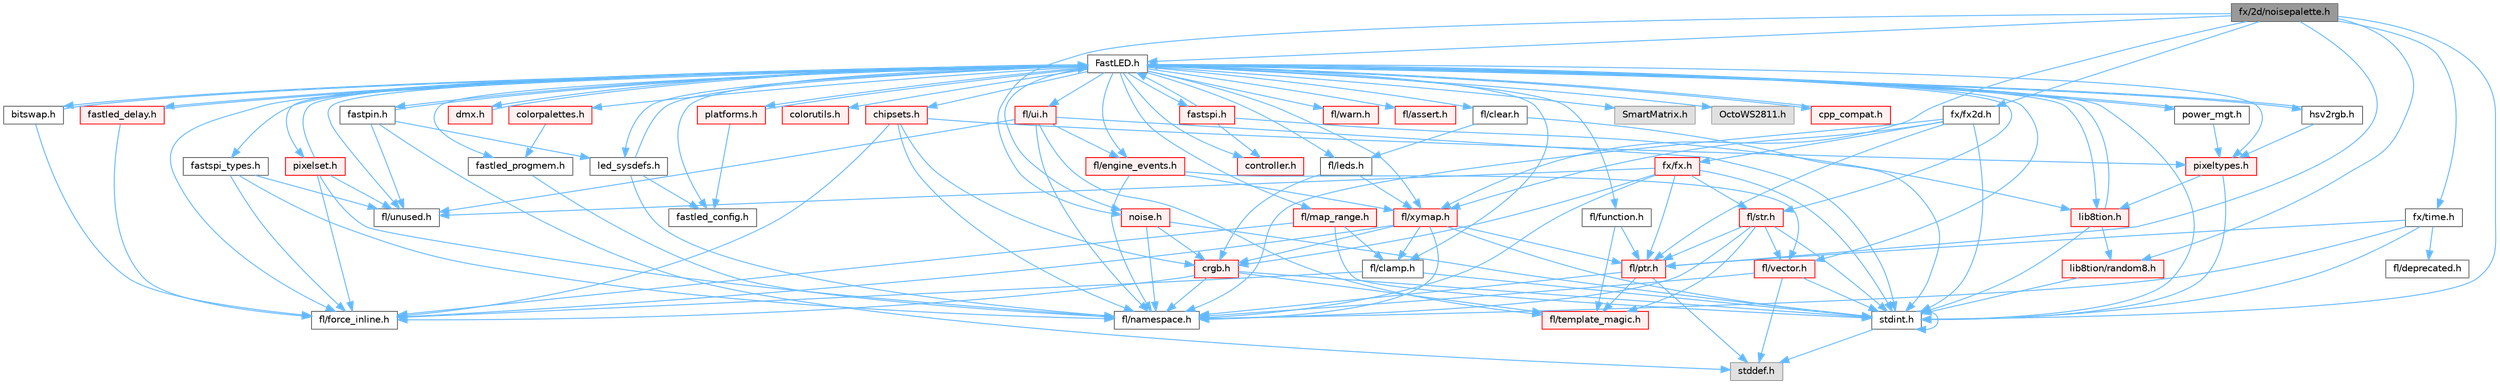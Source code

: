 digraph "fx/2d/noisepalette.h"
{
 // INTERACTIVE_SVG=YES
 // LATEX_PDF_SIZE
  bgcolor="transparent";
  edge [fontname=Helvetica,fontsize=10,labelfontname=Helvetica,labelfontsize=10];
  node [fontname=Helvetica,fontsize=10,shape=box,height=0.2,width=0.4];
  Node1 [id="Node000001",label="fx/2d/noisepalette.h",height=0.2,width=0.4,color="gray40", fillcolor="grey60", style="filled", fontcolor="black",tooltip="Demonstrates how to mix noise generation with color palettes on a 2D LED matrix."];
  Node1 -> Node2 [id="edge1_Node000001_Node000002",color="steelblue1",style="solid",tooltip=" "];
  Node2 [id="Node000002",label="stdint.h",height=0.2,width=0.4,color="grey40", fillcolor="white", style="filled",URL="$df/dd8/stdint_8h.html",tooltip=" "];
  Node2 -> Node3 [id="edge2_Node000002_Node000003",color="steelblue1",style="solid",tooltip=" "];
  Node3 [id="Node000003",label="stddef.h",height=0.2,width=0.4,color="grey60", fillcolor="#E0E0E0", style="filled",tooltip=" "];
  Node2 -> Node2 [id="edge3_Node000002_Node000002",color="steelblue1",style="solid",tooltip=" "];
  Node1 -> Node4 [id="edge4_Node000001_Node000004",color="steelblue1",style="solid",tooltip=" "];
  Node4 [id="Node000004",label="FastLED.h",height=0.2,width=0.4,color="grey40", fillcolor="white", style="filled",URL="$db/d97/_fast_l_e_d_8h.html",tooltip="central include file for FastLED, defines the CFastLED class/object"];
  Node4 -> Node2 [id="edge5_Node000004_Node000002",color="steelblue1",style="solid",tooltip=" "];
  Node4 -> Node5 [id="edge6_Node000004_Node000005",color="steelblue1",style="solid",tooltip=" "];
  Node5 [id="Node000005",label="SmartMatrix.h",height=0.2,width=0.4,color="grey60", fillcolor="#E0E0E0", style="filled",tooltip=" "];
  Node4 -> Node6 [id="edge7_Node000004_Node000006",color="steelblue1",style="solid",tooltip=" "];
  Node6 [id="Node000006",label="OctoWS2811.h",height=0.2,width=0.4,color="grey60", fillcolor="#E0E0E0", style="filled",tooltip=" "];
  Node4 -> Node7 [id="edge8_Node000004_Node000007",color="steelblue1",style="solid",tooltip=" "];
  Node7 [id="Node000007",label="fl/force_inline.h",height=0.2,width=0.4,color="grey40", fillcolor="white", style="filled",URL="$d4/d64/force__inline_8h.html",tooltip=" "];
  Node4 -> Node8 [id="edge9_Node000004_Node000008",color="steelblue1",style="solid",tooltip=" "];
  Node8 [id="Node000008",label="cpp_compat.h",height=0.2,width=0.4,color="red", fillcolor="#FFF0F0", style="filled",URL="$d9/d13/cpp__compat_8h.html",tooltip="Compatibility functions based on C++ version."];
  Node8 -> Node4 [id="edge10_Node000008_Node000004",color="steelblue1",style="solid",tooltip=" "];
  Node4 -> Node10 [id="edge11_Node000004_Node000010",color="steelblue1",style="solid",tooltip=" "];
  Node10 [id="Node000010",label="fastled_config.h",height=0.2,width=0.4,color="grey40", fillcolor="white", style="filled",URL="$d5/d11/fastled__config_8h.html",tooltip="Contains definitions that can be used to configure FastLED at compile time."];
  Node4 -> Node11 [id="edge12_Node000004_Node000011",color="steelblue1",style="solid",tooltip=" "];
  Node11 [id="Node000011",label="led_sysdefs.h",height=0.2,width=0.4,color="grey40", fillcolor="white", style="filled",URL="$d9/d3e/led__sysdefs_8h.html",tooltip="Determines which platform system definitions to include."];
  Node11 -> Node4 [id="edge13_Node000011_Node000004",color="steelblue1",style="solid",tooltip=" "];
  Node11 -> Node10 [id="edge14_Node000011_Node000010",color="steelblue1",style="solid",tooltip=" "];
  Node11 -> Node12 [id="edge15_Node000011_Node000012",color="steelblue1",style="solid",tooltip=" "];
  Node12 [id="Node000012",label="fl/namespace.h",height=0.2,width=0.4,color="grey40", fillcolor="white", style="filled",URL="$df/d2a/namespace_8h.html",tooltip="Implements the FastLED namespace macros."];
  Node4 -> Node13 [id="edge16_Node000004_Node000013",color="steelblue1",style="solid",tooltip=" "];
  Node13 [id="Node000013",label="fastled_delay.h",height=0.2,width=0.4,color="red", fillcolor="#FFF0F0", style="filled",URL="$d0/da8/fastled__delay_8h.html",tooltip="Utility functions and classes for managing delay cycles."];
  Node13 -> Node4 [id="edge17_Node000013_Node000004",color="steelblue1",style="solid",tooltip=" "];
  Node13 -> Node7 [id="edge18_Node000013_Node000007",color="steelblue1",style="solid",tooltip=" "];
  Node4 -> Node15 [id="edge19_Node000004_Node000015",color="steelblue1",style="solid",tooltip=" "];
  Node15 [id="Node000015",label="bitswap.h",height=0.2,width=0.4,color="grey40", fillcolor="white", style="filled",URL="$de/ded/bitswap_8h.html",tooltip="Functions for doing a rotation of bits/bytes used by parallel output."];
  Node15 -> Node4 [id="edge20_Node000015_Node000004",color="steelblue1",style="solid",tooltip=" "];
  Node15 -> Node7 [id="edge21_Node000015_Node000007",color="steelblue1",style="solid",tooltip=" "];
  Node4 -> Node16 [id="edge22_Node000004_Node000016",color="steelblue1",style="solid",tooltip=" "];
  Node16 [id="Node000016",label="controller.h",height=0.2,width=0.4,color="red", fillcolor="#FFF0F0", style="filled",URL="$d2/dd9/controller_8h.html",tooltip="deprecated: base definitions used by led controllers for writing out led data"];
  Node4 -> Node68 [id="edge23_Node000004_Node000068",color="steelblue1",style="solid",tooltip=" "];
  Node68 [id="Node000068",label="fastpin.h",height=0.2,width=0.4,color="grey40", fillcolor="white", style="filled",URL="$db/d65/fastpin_8h.html",tooltip="Class base definitions for defining fast pin access."];
  Node68 -> Node4 [id="edge24_Node000068_Node000004",color="steelblue1",style="solid",tooltip=" "];
  Node68 -> Node11 [id="edge25_Node000068_Node000011",color="steelblue1",style="solid",tooltip=" "];
  Node68 -> Node3 [id="edge26_Node000068_Node000003",color="steelblue1",style="solid",tooltip=" "];
  Node68 -> Node55 [id="edge27_Node000068_Node000055",color="steelblue1",style="solid",tooltip=" "];
  Node55 [id="Node000055",label="fl/unused.h",height=0.2,width=0.4,color="grey40", fillcolor="white", style="filled",URL="$d8/d4b/unused_8h.html",tooltip=" "];
  Node4 -> Node69 [id="edge28_Node000004_Node000069",color="steelblue1",style="solid",tooltip=" "];
  Node69 [id="Node000069",label="fastspi_types.h",height=0.2,width=0.4,color="grey40", fillcolor="white", style="filled",URL="$d2/ddb/fastspi__types_8h.html",tooltip="Data types and constants used by SPI interfaces."];
  Node69 -> Node7 [id="edge29_Node000069_Node000007",color="steelblue1",style="solid",tooltip=" "];
  Node69 -> Node12 [id="edge30_Node000069_Node000012",color="steelblue1",style="solid",tooltip=" "];
  Node69 -> Node55 [id="edge31_Node000069_Node000055",color="steelblue1",style="solid",tooltip=" "];
  Node4 -> Node70 [id="edge32_Node000004_Node000070",color="steelblue1",style="solid",tooltip=" "];
  Node70 [id="Node000070",label="dmx.h",height=0.2,width=0.4,color="red", fillcolor="#FFF0F0", style="filled",URL="$d3/de1/dmx_8h.html",tooltip="Defines the DMX512-based LED controllers."];
  Node70 -> Node4 [id="edge33_Node000070_Node000004",color="steelblue1",style="solid",tooltip=" "];
  Node4 -> Node73 [id="edge34_Node000004_Node000073",color="steelblue1",style="solid",tooltip=" "];
  Node73 [id="Node000073",label="platforms.h",height=0.2,width=0.4,color="red", fillcolor="#FFF0F0", style="filled",URL="$da/dc9/platforms_8h.html",tooltip="Determines which platforms headers to include."];
  Node73 -> Node4 [id="edge35_Node000073_Node000004",color="steelblue1",style="solid",tooltip=" "];
  Node73 -> Node10 [id="edge36_Node000073_Node000010",color="steelblue1",style="solid",tooltip=" "];
  Node4 -> Node75 [id="edge37_Node000004_Node000075",color="steelblue1",style="solid",tooltip=" "];
  Node75 [id="Node000075",label="fastled_progmem.h",height=0.2,width=0.4,color="grey40", fillcolor="white", style="filled",URL="$df/dab/fastled__progmem_8h.html",tooltip="Wrapper definitions to allow seamless use of PROGMEM in environments that have it."];
  Node75 -> Node12 [id="edge38_Node000075_Node000012",color="steelblue1",style="solid",tooltip=" "];
  Node4 -> Node19 [id="edge39_Node000004_Node000019",color="steelblue1",style="solid",tooltip=" "];
  Node19 [id="Node000019",label="lib8tion.h",height=0.2,width=0.4,color="red", fillcolor="#FFF0F0", style="filled",URL="$df/da5/lib8tion_8h.html",tooltip="Fast, efficient 8-bit math functions specifically designed for high-performance LED programming."];
  Node19 -> Node4 [id="edge40_Node000019_Node000004",color="steelblue1",style="solid",tooltip=" "];
  Node19 -> Node2 [id="edge41_Node000019_Node000002",color="steelblue1",style="solid",tooltip=" "];
  Node19 -> Node45 [id="edge42_Node000019_Node000045",color="steelblue1",style="solid",tooltip=" "];
  Node45 [id="Node000045",label="lib8tion/random8.h",height=0.2,width=0.4,color="red", fillcolor="#FFF0F0", style="filled",URL="$d9/dfa/random8_8h.html",tooltip="Fast, efficient random number generators specifically designed for high-performance LED programming."];
  Node45 -> Node2 [id="edge43_Node000045_Node000002",color="steelblue1",style="solid",tooltip=" "];
  Node4 -> Node18 [id="edge44_Node000004_Node000018",color="steelblue1",style="solid",tooltip=" "];
  Node18 [id="Node000018",label="pixeltypes.h",height=0.2,width=0.4,color="red", fillcolor="#FFF0F0", style="filled",URL="$d2/dba/pixeltypes_8h.html",tooltip="Includes defintions for RGB and HSV pixels."];
  Node18 -> Node2 [id="edge45_Node000018_Node000002",color="steelblue1",style="solid",tooltip=" "];
  Node18 -> Node19 [id="edge46_Node000018_Node000019",color="steelblue1",style="solid",tooltip=" "];
  Node4 -> Node76 [id="edge47_Node000004_Node000076",color="steelblue1",style="solid",tooltip=" "];
  Node76 [id="Node000076",label="hsv2rgb.h",height=0.2,width=0.4,color="grey40", fillcolor="white", style="filled",URL="$de/d9a/hsv2rgb_8h.html",tooltip="Functions to convert from the HSV colorspace to the RGB colorspace."];
  Node76 -> Node4 [id="edge48_Node000076_Node000004",color="steelblue1",style="solid",tooltip=" "];
  Node76 -> Node18 [id="edge49_Node000076_Node000018",color="steelblue1",style="solid",tooltip=" "];
  Node4 -> Node77 [id="edge50_Node000004_Node000077",color="steelblue1",style="solid",tooltip=" "];
  Node77 [id="Node000077",label="colorutils.h",height=0.2,width=0.4,color="red", fillcolor="#FFF0F0", style="filled",URL="$d1/dfb/colorutils_8h.html",tooltip=" "];
  Node4 -> Node83 [id="edge51_Node000004_Node000083",color="steelblue1",style="solid",tooltip=" "];
  Node83 [id="Node000083",label="pixelset.h",height=0.2,width=0.4,color="red", fillcolor="#FFF0F0", style="filled",URL="$d4/d46/pixelset_8h.html",tooltip="Declares classes for managing logical groups of LEDs."];
  Node83 -> Node7 [id="edge52_Node000083_Node000007",color="steelblue1",style="solid",tooltip=" "];
  Node83 -> Node12 [id="edge53_Node000083_Node000012",color="steelblue1",style="solid",tooltip=" "];
  Node83 -> Node55 [id="edge54_Node000083_Node000055",color="steelblue1",style="solid",tooltip=" "];
  Node83 -> Node4 [id="edge55_Node000083_Node000004",color="steelblue1",style="solid",tooltip=" "];
  Node4 -> Node85 [id="edge56_Node000004_Node000085",color="steelblue1",style="solid",tooltip=" "];
  Node85 [id="Node000085",label="colorpalettes.h",height=0.2,width=0.4,color="red", fillcolor="#FFF0F0", style="filled",URL="$dc/dcc/colorpalettes_8h.html",tooltip="Declarations for the predefined color palettes supplied by FastLED."];
  Node85 -> Node75 [id="edge57_Node000085_Node000075",color="steelblue1",style="solid",tooltip=" "];
  Node4 -> Node86 [id="edge58_Node000004_Node000086",color="steelblue1",style="solid",tooltip=" "];
  Node86 [id="Node000086",label="noise.h",height=0.2,width=0.4,color="red", fillcolor="#FFF0F0", style="filled",URL="$d1/d31/noise_8h.html",tooltip="Functions to generate and fill arrays with noise."];
  Node86 -> Node2 [id="edge59_Node000086_Node000002",color="steelblue1",style="solid",tooltip=" "];
  Node86 -> Node41 [id="edge60_Node000086_Node000041",color="steelblue1",style="solid",tooltip=" "];
  Node41 [id="Node000041",label="crgb.h",height=0.2,width=0.4,color="red", fillcolor="#FFF0F0", style="filled",URL="$db/dd1/crgb_8h.html",tooltip="Defines the red, green, and blue (RGB) pixel struct."];
  Node41 -> Node2 [id="edge61_Node000041_Node000002",color="steelblue1",style="solid",tooltip=" "];
  Node41 -> Node12 [id="edge62_Node000041_Node000012",color="steelblue1",style="solid",tooltip=" "];
  Node41 -> Node7 [id="edge63_Node000041_Node000007",color="steelblue1",style="solid",tooltip=" "];
  Node41 -> Node33 [id="edge64_Node000041_Node000033",color="steelblue1",style="solid",tooltip=" "];
  Node33 [id="Node000033",label="fl/template_magic.h",height=0.2,width=0.4,color="red", fillcolor="#FFF0F0", style="filled",URL="$d8/d0c/template__magic_8h.html",tooltip=" "];
  Node86 -> Node12 [id="edge65_Node000086_Node000012",color="steelblue1",style="solid",tooltip=" "];
  Node4 -> Node87 [id="edge66_Node000004_Node000087",color="steelblue1",style="solid",tooltip=" "];
  Node87 [id="Node000087",label="power_mgt.h",height=0.2,width=0.4,color="grey40", fillcolor="white", style="filled",URL="$dc/d5b/power__mgt_8h.html",tooltip="Functions to limit the power used by FastLED."];
  Node87 -> Node4 [id="edge67_Node000087_Node000004",color="steelblue1",style="solid",tooltip=" "];
  Node87 -> Node18 [id="edge68_Node000087_Node000018",color="steelblue1",style="solid",tooltip=" "];
  Node4 -> Node88 [id="edge69_Node000004_Node000088",color="steelblue1",style="solid",tooltip=" "];
  Node88 [id="Node000088",label="fastspi.h",height=0.2,width=0.4,color="red", fillcolor="#FFF0F0", style="filled",URL="$d6/ddc/fastspi_8h.html",tooltip="Serial peripheral interface (SPI) definitions per platform."];
  Node88 -> Node4 [id="edge70_Node000088_Node000004",color="steelblue1",style="solid",tooltip=" "];
  Node88 -> Node16 [id="edge71_Node000088_Node000016",color="steelblue1",style="solid",tooltip=" "];
  Node88 -> Node19 [id="edge72_Node000088_Node000019",color="steelblue1",style="solid",tooltip=" "];
  Node4 -> Node90 [id="edge73_Node000004_Node000090",color="steelblue1",style="solid",tooltip=" "];
  Node90 [id="Node000090",label="chipsets.h",height=0.2,width=0.4,color="red", fillcolor="#FFF0F0", style="filled",URL="$db/d66/chipsets_8h.html",tooltip="Contains the bulk of the definitions for the various LED chipsets supported."];
  Node90 -> Node18 [id="edge74_Node000090_Node000018",color="steelblue1",style="solid",tooltip=" "];
  Node90 -> Node7 [id="edge75_Node000090_Node000007",color="steelblue1",style="solid",tooltip=" "];
  Node90 -> Node41 [id="edge76_Node000090_Node000041",color="steelblue1",style="solid",tooltip=" "];
  Node90 -> Node12 [id="edge77_Node000090_Node000012",color="steelblue1",style="solid",tooltip=" "];
  Node4 -> Node56 [id="edge78_Node000004_Node000056",color="steelblue1",style="solid",tooltip=" "];
  Node56 [id="Node000056",label="fl/engine_events.h",height=0.2,width=0.4,color="red", fillcolor="#FFF0F0", style="filled",URL="$db/dc0/engine__events_8h.html",tooltip=" "];
  Node56 -> Node12 [id="edge79_Node000056_Node000012",color="steelblue1",style="solid",tooltip=" "];
  Node56 -> Node35 [id="edge80_Node000056_Node000035",color="steelblue1",style="solid",tooltip=" "];
  Node35 [id="Node000035",label="fl/vector.h",height=0.2,width=0.4,color="red", fillcolor="#FFF0F0", style="filled",URL="$d6/d68/vector_8h.html",tooltip=" "];
  Node35 -> Node3 [id="edge81_Node000035_Node000003",color="steelblue1",style="solid",tooltip=" "];
  Node35 -> Node2 [id="edge82_Node000035_Node000002",color="steelblue1",style="solid",tooltip=" "];
  Node35 -> Node12 [id="edge83_Node000035_Node000012",color="steelblue1",style="solid",tooltip=" "];
  Node56 -> Node65 [id="edge84_Node000056_Node000065",color="steelblue1",style="solid",tooltip=" "];
  Node65 [id="Node000065",label="fl/xymap.h",height=0.2,width=0.4,color="red", fillcolor="#FFF0F0", style="filled",URL="$da/d61/xymap_8h.html",tooltip=" "];
  Node65 -> Node2 [id="edge85_Node000065_Node000002",color="steelblue1",style="solid",tooltip=" "];
  Node65 -> Node41 [id="edge86_Node000065_Node000041",color="steelblue1",style="solid",tooltip=" "];
  Node65 -> Node28 [id="edge87_Node000065_Node000028",color="steelblue1",style="solid",tooltip=" "];
  Node28 [id="Node000028",label="fl/clamp.h",height=0.2,width=0.4,color="grey40", fillcolor="white", style="filled",URL="$d6/dd3/clamp_8h.html",tooltip=" "];
  Node28 -> Node2 [id="edge88_Node000028_Node000002",color="steelblue1",style="solid",tooltip=" "];
  Node28 -> Node7 [id="edge89_Node000028_Node000007",color="steelblue1",style="solid",tooltip=" "];
  Node65 -> Node7 [id="edge90_Node000065_Node000007",color="steelblue1",style="solid",tooltip=" "];
  Node65 -> Node12 [id="edge91_Node000065_Node000012",color="steelblue1",style="solid",tooltip=" "];
  Node65 -> Node31 [id="edge92_Node000065_Node000031",color="steelblue1",style="solid",tooltip=" "];
  Node31 [id="Node000031",label="fl/ptr.h",height=0.2,width=0.4,color="red", fillcolor="#FFF0F0", style="filled",URL="$dd/d98/ptr_8h.html",tooltip=" "];
  Node31 -> Node3 [id="edge93_Node000031_Node000003",color="steelblue1",style="solid",tooltip=" "];
  Node31 -> Node12 [id="edge94_Node000031_Node000012",color="steelblue1",style="solid",tooltip=" "];
  Node31 -> Node33 [id="edge95_Node000031_Node000033",color="steelblue1",style="solid",tooltip=" "];
  Node4 -> Node91 [id="edge96_Node000004_Node000091",color="steelblue1",style="solid",tooltip=" "];
  Node91 [id="Node000091",label="fl/leds.h",height=0.2,width=0.4,color="grey40", fillcolor="white", style="filled",URL="$da/d78/leds_8h.html",tooltip=" "];
  Node91 -> Node41 [id="edge97_Node000091_Node000041",color="steelblue1",style="solid",tooltip=" "];
  Node91 -> Node65 [id="edge98_Node000091_Node000065",color="steelblue1",style="solid",tooltip=" "];
  Node4 -> Node25 [id="edge99_Node000004_Node000025",color="steelblue1",style="solid",tooltip=" "];
  Node25 [id="Node000025",label="fl/str.h",height=0.2,width=0.4,color="red", fillcolor="#FFF0F0", style="filled",URL="$d1/d93/str_8h.html",tooltip=" "];
  Node25 -> Node2 [id="edge100_Node000025_Node000002",color="steelblue1",style="solid",tooltip=" "];
  Node25 -> Node12 [id="edge101_Node000025_Node000012",color="steelblue1",style="solid",tooltip=" "];
  Node25 -> Node31 [id="edge102_Node000025_Node000031",color="steelblue1",style="solid",tooltip=" "];
  Node25 -> Node33 [id="edge103_Node000025_Node000033",color="steelblue1",style="solid",tooltip=" "];
  Node25 -> Node35 [id="edge104_Node000025_Node000035",color="steelblue1",style="solid",tooltip=" "];
  Node4 -> Node65 [id="edge105_Node000004_Node000065",color="steelblue1",style="solid",tooltip=" "];
  Node4 -> Node28 [id="edge106_Node000004_Node000028",color="steelblue1",style="solid",tooltip=" "];
  Node4 -> Node29 [id="edge107_Node000004_Node000029",color="steelblue1",style="solid",tooltip=" "];
  Node29 [id="Node000029",label="fl/map_range.h",height=0.2,width=0.4,color="red", fillcolor="#FFF0F0", style="filled",URL="$d1/d47/map__range_8h.html",tooltip=" "];
  Node29 -> Node2 [id="edge108_Node000029_Node000002",color="steelblue1",style="solid",tooltip=" "];
  Node29 -> Node28 [id="edge109_Node000029_Node000028",color="steelblue1",style="solid",tooltip=" "];
  Node29 -> Node7 [id="edge110_Node000029_Node000007",color="steelblue1",style="solid",tooltip=" "];
  Node4 -> Node92 [id="edge111_Node000004_Node000092",color="steelblue1",style="solid",tooltip=" "];
  Node92 [id="Node000092",label="fl/warn.h",height=0.2,width=0.4,color="red", fillcolor="#FFF0F0", style="filled",URL="$de/d77/warn_8h.html",tooltip=" "];
  Node4 -> Node61 [id="edge112_Node000004_Node000061",color="steelblue1",style="solid",tooltip=" "];
  Node61 [id="Node000061",label="fl/assert.h",height=0.2,width=0.4,color="red", fillcolor="#FFF0F0", style="filled",URL="$dc/da7/assert_8h.html",tooltip=" "];
  Node4 -> Node55 [id="edge113_Node000004_Node000055",color="steelblue1",style="solid",tooltip=" "];
  Node4 -> Node35 [id="edge114_Node000004_Node000035",color="steelblue1",style="solid",tooltip=" "];
  Node4 -> Node95 [id="edge115_Node000004_Node000095",color="steelblue1",style="solid",tooltip=" "];
  Node95 [id="Node000095",label="fl/function.h",height=0.2,width=0.4,color="grey40", fillcolor="white", style="filled",URL="$dd/d67/function_8h.html",tooltip=" "];
  Node95 -> Node31 [id="edge116_Node000095_Node000031",color="steelblue1",style="solid",tooltip=" "];
  Node95 -> Node33 [id="edge117_Node000095_Node000033",color="steelblue1",style="solid",tooltip=" "];
  Node4 -> Node96 [id="edge118_Node000004_Node000096",color="steelblue1",style="solid",tooltip=" "];
  Node96 [id="Node000096",label="fl/clear.h",height=0.2,width=0.4,color="grey40", fillcolor="white", style="filled",URL="$df/db0/clear_8h.html",tooltip=" "];
  Node96 -> Node91 [id="edge119_Node000096_Node000091",color="steelblue1",style="solid",tooltip=" "];
  Node96 -> Node2 [id="edge120_Node000096_Node000002",color="steelblue1",style="solid",tooltip=" "];
  Node4 -> Node97 [id="edge121_Node000004_Node000097",color="steelblue1",style="solid",tooltip=" "];
  Node97 [id="Node000097",label="fl/ui.h",height=0.2,width=0.4,color="red", fillcolor="#FFF0F0", style="filled",URL="$d9/d3b/ui_8h.html",tooltip=" "];
  Node97 -> Node2 [id="edge122_Node000097_Node000002",color="steelblue1",style="solid",tooltip=" "];
  Node97 -> Node56 [id="edge123_Node000097_Node000056",color="steelblue1",style="solid",tooltip=" "];
  Node97 -> Node12 [id="edge124_Node000097_Node000012",color="steelblue1",style="solid",tooltip=" "];
  Node97 -> Node33 [id="edge125_Node000097_Node000033",color="steelblue1",style="solid",tooltip=" "];
  Node97 -> Node55 [id="edge126_Node000097_Node000055",color="steelblue1",style="solid",tooltip=" "];
  Node1 -> Node31 [id="edge127_Node000001_Node000031",color="steelblue1",style="solid",tooltip=" "];
  Node1 -> Node65 [id="edge128_Node000001_Node000065",color="steelblue1",style="solid",tooltip=" "];
  Node1 -> Node104 [id="edge129_Node000001_Node000104",color="steelblue1",style="solid",tooltip=" "];
  Node104 [id="Node000104",label="fx/fx2d.h",height=0.2,width=0.4,color="grey40", fillcolor="white", style="filled",URL="$d9/d43/fx2d_8h.html",tooltip=" "];
  Node104 -> Node2 [id="edge130_Node000104_Node000002",color="steelblue1",style="solid",tooltip=" "];
  Node104 -> Node12 [id="edge131_Node000104_Node000012",color="steelblue1",style="solid",tooltip=" "];
  Node104 -> Node31 [id="edge132_Node000104_Node000031",color="steelblue1",style="solid",tooltip=" "];
  Node104 -> Node65 [id="edge133_Node000104_Node000065",color="steelblue1",style="solid",tooltip=" "];
  Node104 -> Node105 [id="edge134_Node000104_Node000105",color="steelblue1",style="solid",tooltip=" "];
  Node105 [id="Node000105",label="fx/fx.h",height=0.2,width=0.4,color="red", fillcolor="#FFF0F0", style="filled",URL="$d2/d0c/fx_8h.html",tooltip=" "];
  Node105 -> Node2 [id="edge135_Node000105_Node000002",color="steelblue1",style="solid",tooltip=" "];
  Node105 -> Node41 [id="edge136_Node000105_Node000041",color="steelblue1",style="solid",tooltip=" "];
  Node105 -> Node12 [id="edge137_Node000105_Node000012",color="steelblue1",style="solid",tooltip=" "];
  Node105 -> Node31 [id="edge138_Node000105_Node000031",color="steelblue1",style="solid",tooltip=" "];
  Node105 -> Node25 [id="edge139_Node000105_Node000025",color="steelblue1",style="solid",tooltip=" "];
  Node105 -> Node55 [id="edge140_Node000105_Node000055",color="steelblue1",style="solid",tooltip=" "];
  Node1 -> Node108 [id="edge141_Node000001_Node000108",color="steelblue1",style="solid",tooltip=" "];
  Node108 [id="Node000108",label="fx/time.h",height=0.2,width=0.4,color="grey40", fillcolor="white", style="filled",URL="$de/df7/time_8h.html",tooltip=" "];
  Node108 -> Node2 [id="edge142_Node000108_Node000002",color="steelblue1",style="solid",tooltip=" "];
  Node108 -> Node80 [id="edge143_Node000108_Node000080",color="steelblue1",style="solid",tooltip=" "];
  Node80 [id="Node000080",label="fl/deprecated.h",height=0.2,width=0.4,color="grey40", fillcolor="white", style="filled",URL="$d4/dce/deprecated_8h.html",tooltip=" "];
  Node108 -> Node12 [id="edge144_Node000108_Node000012",color="steelblue1",style="solid",tooltip=" "];
  Node108 -> Node31 [id="edge145_Node000108_Node000031",color="steelblue1",style="solid",tooltip=" "];
  Node1 -> Node45 [id="edge146_Node000001_Node000045",color="steelblue1",style="solid",tooltip=" "];
  Node1 -> Node86 [id="edge147_Node000001_Node000086",color="steelblue1",style="solid",tooltip=" "];
}
